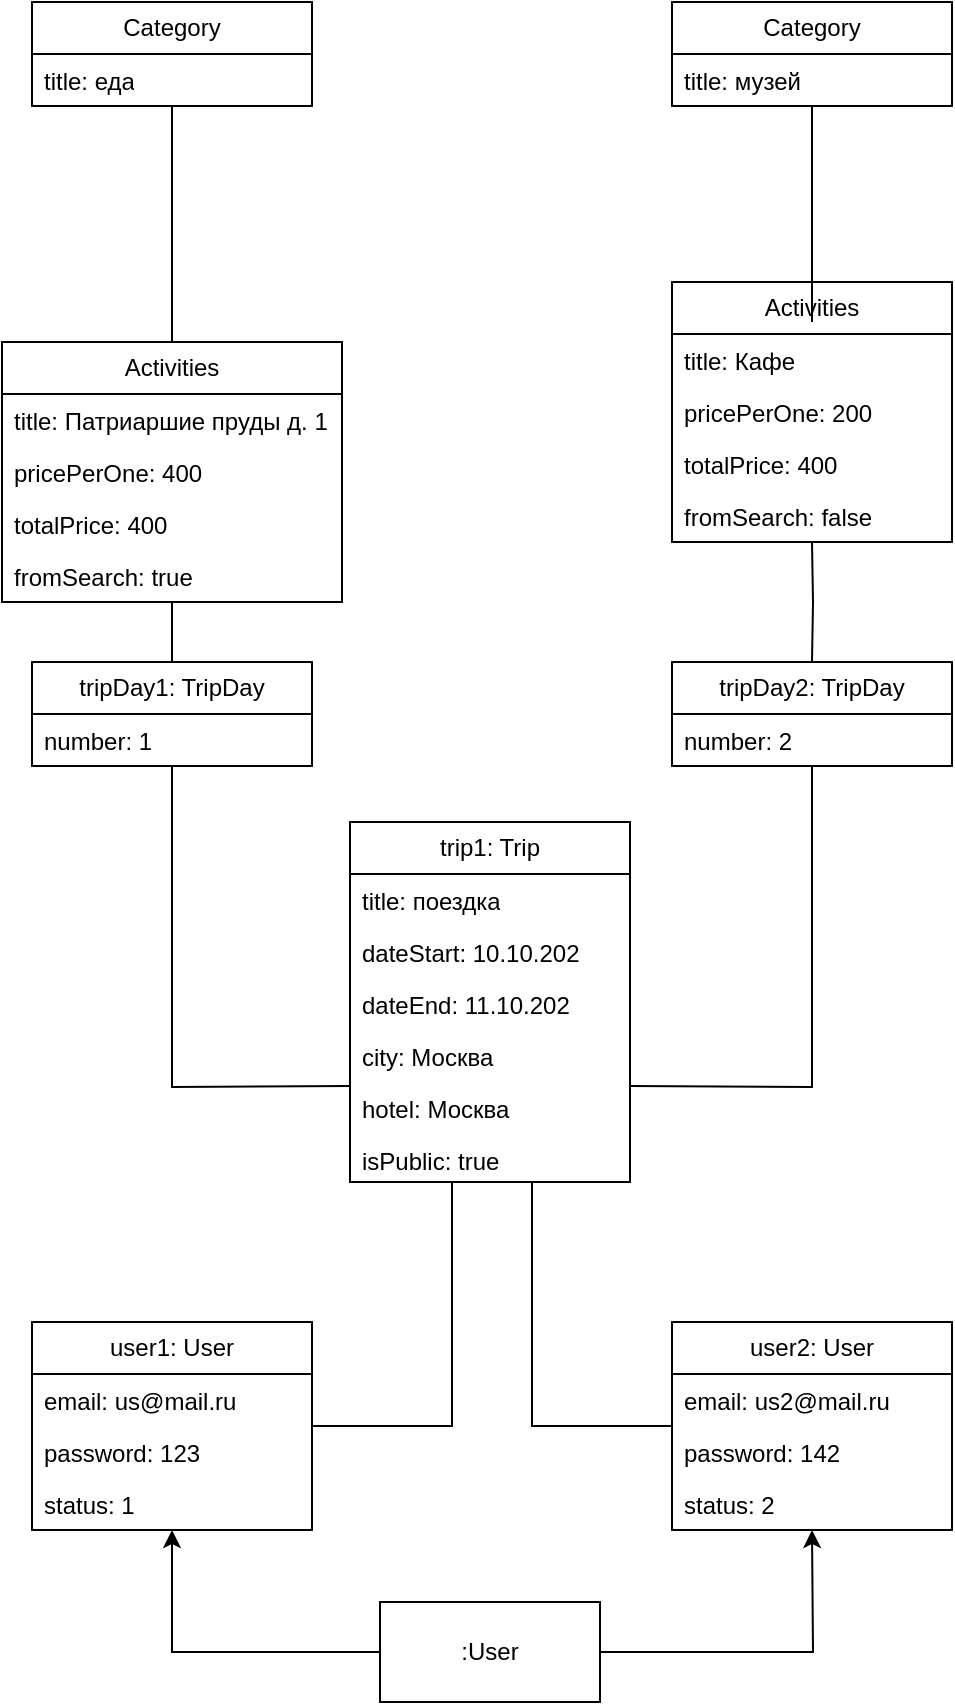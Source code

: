 <mxfile version="24.4.0" type="device">
  <diagram name="Страница — 1" id="otGqDrfL63iMfPq_JGB5">
    <mxGraphModel dx="632" dy="2273" grid="1" gridSize="10" guides="1" tooltips="1" connect="1" arrows="1" fold="1" page="1" pageScale="1" pageWidth="827" pageHeight="1169" math="0" shadow="0">
      <root>
        <mxCell id="0" />
        <mxCell id="1" parent="0" />
        <mxCell id="GUHj6ruO9jHBlD9hqMGt-45" style="edgeStyle=orthogonalEdgeStyle;rounded=0;orthogonalLoop=1;jettySize=auto;html=1;endArrow=none;endFill=0;" edge="1" parent="1" source="GUHj6ruO9jHBlD9hqMGt-1" target="GUHj6ruO9jHBlD9hqMGt-56">
          <mxGeometry relative="1" as="geometry">
            <mxPoint x="450" y="494" as="targetPoint" />
            <Array as="points">
              <mxPoint x="450" y="612" />
            </Array>
          </mxGeometry>
        </mxCell>
        <mxCell id="GUHj6ruO9jHBlD9hqMGt-1" value="user1: User" style="swimlane;fontStyle=0;childLayout=stackLayout;horizontal=1;startSize=26;fillColor=none;horizontalStack=0;resizeParent=1;resizeParentMax=0;resizeLast=0;collapsible=1;marginBottom=0;whiteSpace=wrap;html=1;" vertex="1" parent="1">
          <mxGeometry x="240" y="560" width="140" height="104" as="geometry" />
        </mxCell>
        <mxCell id="GUHj6ruO9jHBlD9hqMGt-2" value="email: us@mail.ru" style="text;strokeColor=none;fillColor=none;align=left;verticalAlign=top;spacingLeft=4;spacingRight=4;overflow=hidden;rotatable=0;points=[[0,0.5],[1,0.5]];portConstraint=eastwest;whiteSpace=wrap;html=1;" vertex="1" parent="GUHj6ruO9jHBlD9hqMGt-1">
          <mxGeometry y="26" width="140" height="26" as="geometry" />
        </mxCell>
        <mxCell id="GUHj6ruO9jHBlD9hqMGt-3" value="password: 123" style="text;strokeColor=none;fillColor=none;align=left;verticalAlign=top;spacingLeft=4;spacingRight=4;overflow=hidden;rotatable=0;points=[[0,0.5],[1,0.5]];portConstraint=eastwest;whiteSpace=wrap;html=1;" vertex="1" parent="GUHj6ruO9jHBlD9hqMGt-1">
          <mxGeometry y="52" width="140" height="26" as="geometry" />
        </mxCell>
        <mxCell id="GUHj6ruO9jHBlD9hqMGt-4" value="status: 1" style="text;strokeColor=none;fillColor=none;align=left;verticalAlign=top;spacingLeft=4;spacingRight=4;overflow=hidden;rotatable=0;points=[[0,0.5],[1,0.5]];portConstraint=eastwest;whiteSpace=wrap;html=1;" vertex="1" parent="GUHj6ruO9jHBlD9hqMGt-1">
          <mxGeometry y="78" width="140" height="26" as="geometry" />
        </mxCell>
        <mxCell id="GUHj6ruO9jHBlD9hqMGt-42" style="edgeStyle=orthogonalEdgeStyle;rounded=0;orthogonalLoop=1;jettySize=auto;html=1;" edge="1" parent="1" source="GUHj6ruO9jHBlD9hqMGt-5">
          <mxGeometry relative="1" as="geometry">
            <mxPoint x="630" y="664" as="targetPoint" />
          </mxGeometry>
        </mxCell>
        <mxCell id="GUHj6ruO9jHBlD9hqMGt-43" style="edgeStyle=orthogonalEdgeStyle;rounded=0;orthogonalLoop=1;jettySize=auto;html=1;" edge="1" parent="1" source="GUHj6ruO9jHBlD9hqMGt-5" target="GUHj6ruO9jHBlD9hqMGt-1">
          <mxGeometry relative="1" as="geometry" />
        </mxCell>
        <mxCell id="GUHj6ruO9jHBlD9hqMGt-5" value=":User" style="html=1;whiteSpace=wrap;" vertex="1" parent="1">
          <mxGeometry x="414" y="700" width="110" height="50" as="geometry" />
        </mxCell>
        <mxCell id="GUHj6ruO9jHBlD9hqMGt-44" style="edgeStyle=orthogonalEdgeStyle;rounded=0;orthogonalLoop=1;jettySize=auto;html=1;endArrow=none;endFill=0;" edge="1" parent="1" target="GUHj6ruO9jHBlD9hqMGt-56">
          <mxGeometry relative="1" as="geometry">
            <mxPoint x="560" y="612" as="sourcePoint" />
            <mxPoint x="490" y="494" as="targetPoint" />
            <Array as="points">
              <mxPoint x="490" y="612" />
            </Array>
          </mxGeometry>
        </mxCell>
        <mxCell id="GUHj6ruO9jHBlD9hqMGt-46" style="edgeStyle=orthogonalEdgeStyle;rounded=0;orthogonalLoop=1;jettySize=auto;html=1;endArrow=none;endFill=0;" edge="1" parent="1" target="GUHj6ruO9jHBlD9hqMGt-63">
          <mxGeometry relative="1" as="geometry">
            <mxPoint x="539" y="442.032" as="sourcePoint" />
            <mxPoint x="630.0" y="334" as="targetPoint" />
          </mxGeometry>
        </mxCell>
        <mxCell id="GUHj6ruO9jHBlD9hqMGt-47" style="edgeStyle=orthogonalEdgeStyle;rounded=0;orthogonalLoop=1;jettySize=auto;html=1;endArrow=none;endFill=0;" edge="1" parent="1" target="GUHj6ruO9jHBlD9hqMGt-18">
          <mxGeometry relative="1" as="geometry">
            <mxPoint x="399" y="442.032" as="sourcePoint" />
          </mxGeometry>
        </mxCell>
        <mxCell id="GUHj6ruO9jHBlD9hqMGt-49" style="edgeStyle=orthogonalEdgeStyle;rounded=0;orthogonalLoop=1;jettySize=auto;html=1;endArrow=none;endFill=0;" edge="1" parent="1" source="GUHj6ruO9jHBlD9hqMGt-18" target="GUHj6ruO9jHBlD9hqMGt-70">
          <mxGeometry relative="1" as="geometry">
            <mxPoint x="310" y="164" as="targetPoint" />
          </mxGeometry>
        </mxCell>
        <mxCell id="GUHj6ruO9jHBlD9hqMGt-18" value="tripDay1: TripDay" style="swimlane;fontStyle=0;childLayout=stackLayout;horizontal=1;startSize=26;fillColor=none;horizontalStack=0;resizeParent=1;resizeParentMax=0;resizeLast=0;collapsible=1;marginBottom=0;whiteSpace=wrap;html=1;" vertex="1" parent="1">
          <mxGeometry x="240" y="230" width="140" height="52" as="geometry" />
        </mxCell>
        <mxCell id="GUHj6ruO9jHBlD9hqMGt-19" value="number: 1" style="text;strokeColor=none;fillColor=none;align=left;verticalAlign=top;spacingLeft=4;spacingRight=4;overflow=hidden;rotatable=0;points=[[0,0.5],[1,0.5]];portConstraint=eastwest;whiteSpace=wrap;html=1;" vertex="1" parent="GUHj6ruO9jHBlD9hqMGt-18">
          <mxGeometry y="26" width="140" height="26" as="geometry" />
        </mxCell>
        <mxCell id="GUHj6ruO9jHBlD9hqMGt-48" style="edgeStyle=orthogonalEdgeStyle;rounded=0;orthogonalLoop=1;jettySize=auto;html=1;endArrow=none;endFill=0;" edge="1" parent="1" target="GUHj6ruO9jHBlD9hqMGt-65">
          <mxGeometry relative="1" as="geometry">
            <mxPoint x="630" y="230" as="sourcePoint" />
            <mxPoint x="630.0" y="164" as="targetPoint" />
          </mxGeometry>
        </mxCell>
        <mxCell id="GUHj6ruO9jHBlD9hqMGt-51" style="edgeStyle=orthogonalEdgeStyle;rounded=0;orthogonalLoop=1;jettySize=auto;html=1;endArrow=none;endFill=0;" edge="1" parent="1" target="GUHj6ruO9jHBlD9hqMGt-77">
          <mxGeometry relative="1" as="geometry">
            <mxPoint x="630.0" y="60" as="sourcePoint" />
            <mxPoint x="539" y="-48" as="targetPoint" />
            <Array as="points">
              <mxPoint x="630" y="-60" />
              <mxPoint x="630" y="-60" />
            </Array>
          </mxGeometry>
        </mxCell>
        <mxCell id="GUHj6ruO9jHBlD9hqMGt-52" value="user2: User" style="swimlane;fontStyle=0;childLayout=stackLayout;horizontal=1;startSize=26;fillColor=none;horizontalStack=0;resizeParent=1;resizeParentMax=0;resizeLast=0;collapsible=1;marginBottom=0;whiteSpace=wrap;html=1;" vertex="1" parent="1">
          <mxGeometry x="560" y="560" width="140" height="104" as="geometry" />
        </mxCell>
        <mxCell id="GUHj6ruO9jHBlD9hqMGt-53" value="email: us2@mail.ru" style="text;strokeColor=none;fillColor=none;align=left;verticalAlign=top;spacingLeft=4;spacingRight=4;overflow=hidden;rotatable=0;points=[[0,0.5],[1,0.5]];portConstraint=eastwest;whiteSpace=wrap;html=1;" vertex="1" parent="GUHj6ruO9jHBlD9hqMGt-52">
          <mxGeometry y="26" width="140" height="26" as="geometry" />
        </mxCell>
        <mxCell id="GUHj6ruO9jHBlD9hqMGt-54" value="password: 142" style="text;strokeColor=none;fillColor=none;align=left;verticalAlign=top;spacingLeft=4;spacingRight=4;overflow=hidden;rotatable=0;points=[[0,0.5],[1,0.5]];portConstraint=eastwest;whiteSpace=wrap;html=1;" vertex="1" parent="GUHj6ruO9jHBlD9hqMGt-52">
          <mxGeometry y="52" width="140" height="26" as="geometry" />
        </mxCell>
        <mxCell id="GUHj6ruO9jHBlD9hqMGt-55" value="status: 2" style="text;strokeColor=none;fillColor=none;align=left;verticalAlign=top;spacingLeft=4;spacingRight=4;overflow=hidden;rotatable=0;points=[[0,0.5],[1,0.5]];portConstraint=eastwest;whiteSpace=wrap;html=1;" vertex="1" parent="GUHj6ruO9jHBlD9hqMGt-52">
          <mxGeometry y="78" width="140" height="26" as="geometry" />
        </mxCell>
        <mxCell id="GUHj6ruO9jHBlD9hqMGt-56" value="trip1: Trip" style="swimlane;fontStyle=0;childLayout=stackLayout;horizontal=1;startSize=26;fillColor=none;horizontalStack=0;resizeParent=1;resizeParentMax=0;resizeLast=0;collapsible=1;marginBottom=0;whiteSpace=wrap;html=1;" vertex="1" parent="1">
          <mxGeometry x="399" y="310" width="140" height="180" as="geometry" />
        </mxCell>
        <mxCell id="GUHj6ruO9jHBlD9hqMGt-57" value="title: поездка" style="text;strokeColor=none;fillColor=none;align=left;verticalAlign=top;spacingLeft=4;spacingRight=4;overflow=hidden;rotatable=0;points=[[0,0.5],[1,0.5]];portConstraint=eastwest;whiteSpace=wrap;html=1;" vertex="1" parent="GUHj6ruO9jHBlD9hqMGt-56">
          <mxGeometry y="26" width="140" height="26" as="geometry" />
        </mxCell>
        <mxCell id="GUHj6ruO9jHBlD9hqMGt-58" value="dateStart: 10.10.202" style="text;strokeColor=none;fillColor=none;align=left;verticalAlign=top;spacingLeft=4;spacingRight=4;overflow=hidden;rotatable=0;points=[[0,0.5],[1,0.5]];portConstraint=eastwest;whiteSpace=wrap;html=1;" vertex="1" parent="GUHj6ruO9jHBlD9hqMGt-56">
          <mxGeometry y="52" width="140" height="26" as="geometry" />
        </mxCell>
        <mxCell id="GUHj6ruO9jHBlD9hqMGt-59" value="dateEnd: 11.10.202" style="text;strokeColor=none;fillColor=none;align=left;verticalAlign=top;spacingLeft=4;spacingRight=4;overflow=hidden;rotatable=0;points=[[0,0.5],[1,0.5]];portConstraint=eastwest;whiteSpace=wrap;html=1;" vertex="1" parent="GUHj6ruO9jHBlD9hqMGt-56">
          <mxGeometry y="78" width="140" height="26" as="geometry" />
        </mxCell>
        <mxCell id="GUHj6ruO9jHBlD9hqMGt-60" value="city: Москва" style="text;strokeColor=none;fillColor=none;align=left;verticalAlign=top;spacingLeft=4;spacingRight=4;overflow=hidden;rotatable=0;points=[[0,0.5],[1,0.5]];portConstraint=eastwest;whiteSpace=wrap;html=1;" vertex="1" parent="GUHj6ruO9jHBlD9hqMGt-56">
          <mxGeometry y="104" width="140" height="26" as="geometry" />
        </mxCell>
        <mxCell id="GUHj6ruO9jHBlD9hqMGt-61" value="hotel: Москва" style="text;strokeColor=none;fillColor=none;align=left;verticalAlign=top;spacingLeft=4;spacingRight=4;overflow=hidden;rotatable=0;points=[[0,0.5],[1,0.5]];portConstraint=eastwest;whiteSpace=wrap;html=1;" vertex="1" parent="GUHj6ruO9jHBlD9hqMGt-56">
          <mxGeometry y="130" width="140" height="26" as="geometry" />
        </mxCell>
        <mxCell id="GUHj6ruO9jHBlD9hqMGt-62" value="isPublic: true" style="text;strokeColor=none;fillColor=none;align=left;verticalAlign=top;spacingLeft=4;spacingRight=4;overflow=hidden;rotatable=0;points=[[0,0.5],[1,0.5]];portConstraint=eastwest;whiteSpace=wrap;html=1;" vertex="1" parent="GUHj6ruO9jHBlD9hqMGt-56">
          <mxGeometry y="156" width="140" height="24" as="geometry" />
        </mxCell>
        <mxCell id="GUHj6ruO9jHBlD9hqMGt-63" value="tripDay2: TripDay" style="swimlane;fontStyle=0;childLayout=stackLayout;horizontal=1;startSize=26;fillColor=none;horizontalStack=0;resizeParent=1;resizeParentMax=0;resizeLast=0;collapsible=1;marginBottom=0;whiteSpace=wrap;html=1;" vertex="1" parent="1">
          <mxGeometry x="560" y="230" width="140" height="52" as="geometry" />
        </mxCell>
        <mxCell id="GUHj6ruO9jHBlD9hqMGt-64" value="number: 2" style="text;strokeColor=none;fillColor=none;align=left;verticalAlign=top;spacingLeft=4;spacingRight=4;overflow=hidden;rotatable=0;points=[[0,0.5],[1,0.5]];portConstraint=eastwest;whiteSpace=wrap;html=1;" vertex="1" parent="GUHj6ruO9jHBlD9hqMGt-63">
          <mxGeometry y="26" width="140" height="26" as="geometry" />
        </mxCell>
        <mxCell id="GUHj6ruO9jHBlD9hqMGt-65" value="Activities" style="swimlane;fontStyle=0;childLayout=stackLayout;horizontal=1;startSize=26;fillColor=none;horizontalStack=0;resizeParent=1;resizeParentMax=0;resizeLast=0;collapsible=1;marginBottom=0;whiteSpace=wrap;html=1;" vertex="1" parent="1">
          <mxGeometry x="560" y="40" width="140" height="130" as="geometry" />
        </mxCell>
        <mxCell id="GUHj6ruO9jHBlD9hqMGt-66" value="title: Кафе" style="text;strokeColor=none;fillColor=none;align=left;verticalAlign=top;spacingLeft=4;spacingRight=4;overflow=hidden;rotatable=0;points=[[0,0.5],[1,0.5]];portConstraint=eastwest;whiteSpace=wrap;html=1;" vertex="1" parent="GUHj6ruO9jHBlD9hqMGt-65">
          <mxGeometry y="26" width="140" height="26" as="geometry" />
        </mxCell>
        <mxCell id="GUHj6ruO9jHBlD9hqMGt-67" value="pricePerOne: 200" style="text;strokeColor=none;fillColor=none;align=left;verticalAlign=top;spacingLeft=4;spacingRight=4;overflow=hidden;rotatable=0;points=[[0,0.5],[1,0.5]];portConstraint=eastwest;whiteSpace=wrap;html=1;" vertex="1" parent="GUHj6ruO9jHBlD9hqMGt-65">
          <mxGeometry y="52" width="140" height="26" as="geometry" />
        </mxCell>
        <mxCell id="GUHj6ruO9jHBlD9hqMGt-68" value="totalPrice: 400" style="text;strokeColor=none;fillColor=none;align=left;verticalAlign=top;spacingLeft=4;spacingRight=4;overflow=hidden;rotatable=0;points=[[0,0.5],[1,0.5]];portConstraint=eastwest;whiteSpace=wrap;html=1;" vertex="1" parent="GUHj6ruO9jHBlD9hqMGt-65">
          <mxGeometry y="78" width="140" height="26" as="geometry" />
        </mxCell>
        <mxCell id="GUHj6ruO9jHBlD9hqMGt-69" value="fromSearch: false" style="text;strokeColor=none;fillColor=none;align=left;verticalAlign=top;spacingLeft=4;spacingRight=4;overflow=hidden;rotatable=0;points=[[0,0.5],[1,0.5]];portConstraint=eastwest;whiteSpace=wrap;html=1;" vertex="1" parent="GUHj6ruO9jHBlD9hqMGt-65">
          <mxGeometry y="104" width="140" height="26" as="geometry" />
        </mxCell>
        <mxCell id="GUHj6ruO9jHBlD9hqMGt-79" style="edgeStyle=orthogonalEdgeStyle;rounded=0;orthogonalLoop=1;jettySize=auto;html=1;endArrow=none;endFill=0;" edge="1" parent="1" source="GUHj6ruO9jHBlD9hqMGt-70" target="GUHj6ruO9jHBlD9hqMGt-75">
          <mxGeometry relative="1" as="geometry" />
        </mxCell>
        <mxCell id="GUHj6ruO9jHBlD9hqMGt-70" value="Activities" style="swimlane;fontStyle=0;childLayout=stackLayout;horizontal=1;startSize=26;fillColor=none;horizontalStack=0;resizeParent=1;resizeParentMax=0;resizeLast=0;collapsible=1;marginBottom=0;whiteSpace=wrap;html=1;" vertex="1" parent="1">
          <mxGeometry x="225" y="70" width="170" height="130" as="geometry" />
        </mxCell>
        <mxCell id="GUHj6ruO9jHBlD9hqMGt-71" value="title: Патриаршие пруды д. 1" style="text;strokeColor=none;fillColor=none;align=left;verticalAlign=top;spacingLeft=4;spacingRight=4;overflow=hidden;rotatable=0;points=[[0,0.5],[1,0.5]];portConstraint=eastwest;whiteSpace=wrap;html=1;" vertex="1" parent="GUHj6ruO9jHBlD9hqMGt-70">
          <mxGeometry y="26" width="170" height="26" as="geometry" />
        </mxCell>
        <mxCell id="GUHj6ruO9jHBlD9hqMGt-72" value="pricePerOne: 400" style="text;strokeColor=none;fillColor=none;align=left;verticalAlign=top;spacingLeft=4;spacingRight=4;overflow=hidden;rotatable=0;points=[[0,0.5],[1,0.5]];portConstraint=eastwest;whiteSpace=wrap;html=1;" vertex="1" parent="GUHj6ruO9jHBlD9hqMGt-70">
          <mxGeometry y="52" width="170" height="26" as="geometry" />
        </mxCell>
        <mxCell id="GUHj6ruO9jHBlD9hqMGt-73" value="totalPrice: 400" style="text;strokeColor=none;fillColor=none;align=left;verticalAlign=top;spacingLeft=4;spacingRight=4;overflow=hidden;rotatable=0;points=[[0,0.5],[1,0.5]];portConstraint=eastwest;whiteSpace=wrap;html=1;" vertex="1" parent="GUHj6ruO9jHBlD9hqMGt-70">
          <mxGeometry y="78" width="170" height="26" as="geometry" />
        </mxCell>
        <mxCell id="GUHj6ruO9jHBlD9hqMGt-74" value="fromSearch: true" style="text;strokeColor=none;fillColor=none;align=left;verticalAlign=top;spacingLeft=4;spacingRight=4;overflow=hidden;rotatable=0;points=[[0,0.5],[1,0.5]];portConstraint=eastwest;whiteSpace=wrap;html=1;" vertex="1" parent="GUHj6ruO9jHBlD9hqMGt-70">
          <mxGeometry y="104" width="170" height="26" as="geometry" />
        </mxCell>
        <mxCell id="GUHj6ruO9jHBlD9hqMGt-75" value="Category" style="swimlane;fontStyle=0;childLayout=stackLayout;horizontal=1;startSize=26;fillColor=none;horizontalStack=0;resizeParent=1;resizeParentMax=0;resizeLast=0;collapsible=1;marginBottom=0;whiteSpace=wrap;html=1;" vertex="1" parent="1">
          <mxGeometry x="240" y="-100" width="140" height="52" as="geometry" />
        </mxCell>
        <mxCell id="GUHj6ruO9jHBlD9hqMGt-76" value="title: еда" style="text;strokeColor=none;fillColor=none;align=left;verticalAlign=top;spacingLeft=4;spacingRight=4;overflow=hidden;rotatable=0;points=[[0,0.5],[1,0.5]];portConstraint=eastwest;whiteSpace=wrap;html=1;" vertex="1" parent="GUHj6ruO9jHBlD9hqMGt-75">
          <mxGeometry y="26" width="140" height="26" as="geometry" />
        </mxCell>
        <mxCell id="GUHj6ruO9jHBlD9hqMGt-77" value="Category" style="swimlane;fontStyle=0;childLayout=stackLayout;horizontal=1;startSize=26;fillColor=none;horizontalStack=0;resizeParent=1;resizeParentMax=0;resizeLast=0;collapsible=1;marginBottom=0;whiteSpace=wrap;html=1;" vertex="1" parent="1">
          <mxGeometry x="560" y="-100" width="140" height="52" as="geometry" />
        </mxCell>
        <mxCell id="GUHj6ruO9jHBlD9hqMGt-78" value="title: музей" style="text;strokeColor=none;fillColor=none;align=left;verticalAlign=top;spacingLeft=4;spacingRight=4;overflow=hidden;rotatable=0;points=[[0,0.5],[1,0.5]];portConstraint=eastwest;whiteSpace=wrap;html=1;" vertex="1" parent="GUHj6ruO9jHBlD9hqMGt-77">
          <mxGeometry y="26" width="140" height="26" as="geometry" />
        </mxCell>
      </root>
    </mxGraphModel>
  </diagram>
</mxfile>
